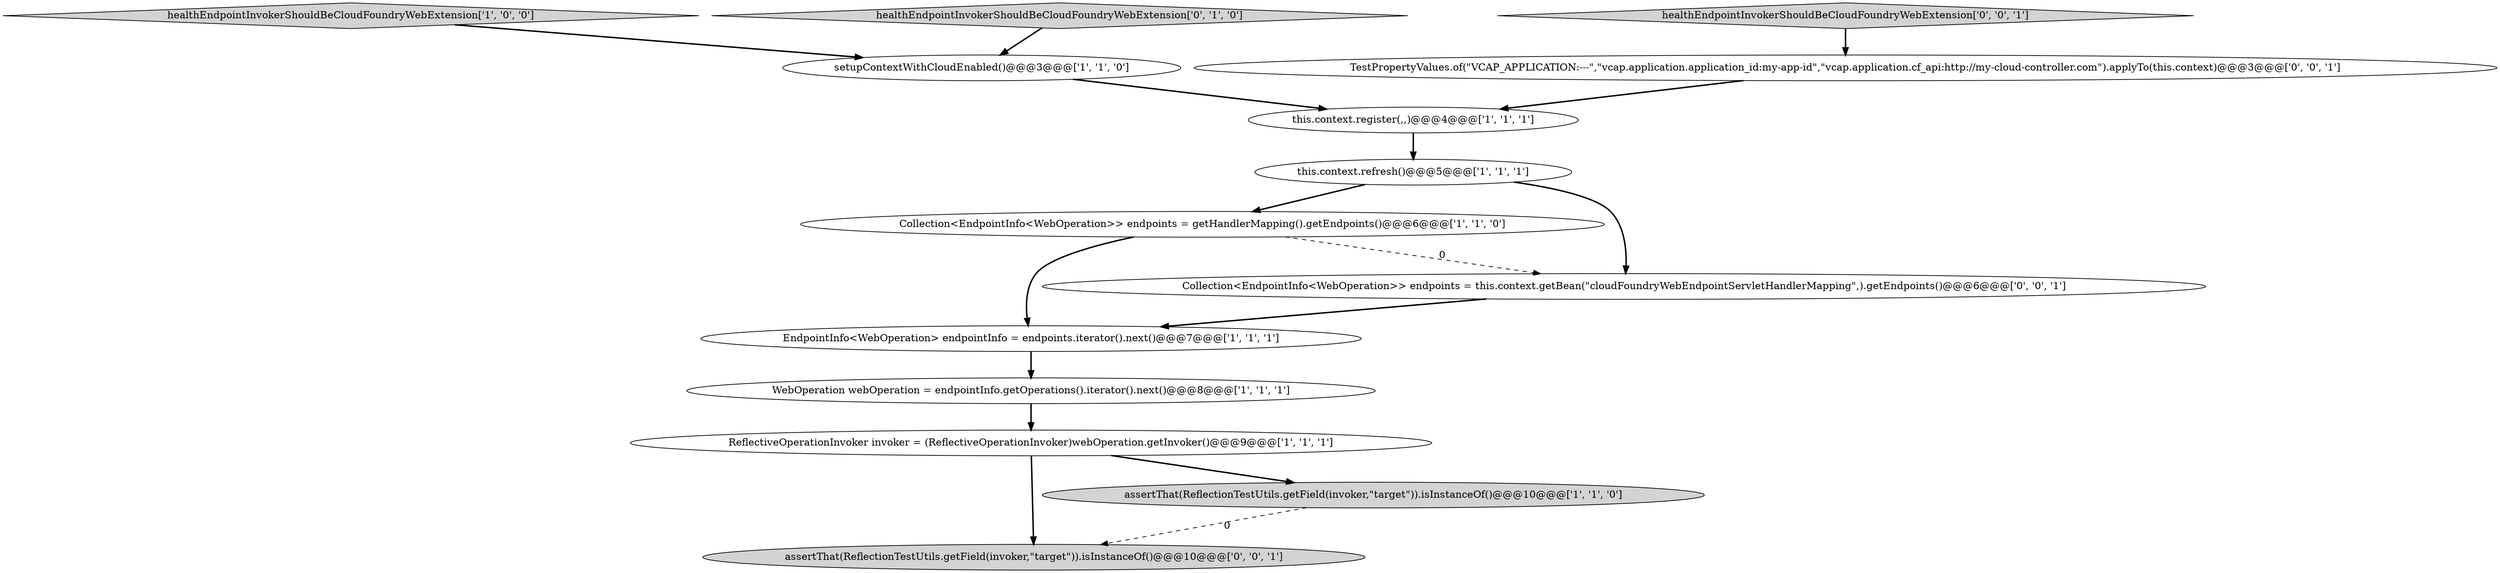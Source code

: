digraph {
1 [style = filled, label = "WebOperation webOperation = endpointInfo.getOperations().iterator().next()@@@8@@@['1', '1', '1']", fillcolor = white, shape = ellipse image = "AAA0AAABBB1BBB"];
7 [style = filled, label = "setupContextWithCloudEnabled()@@@3@@@['1', '1', '0']", fillcolor = white, shape = ellipse image = "AAA0AAABBB1BBB"];
3 [style = filled, label = "Collection<EndpointInfo<WebOperation>> endpoints = getHandlerMapping().getEndpoints()@@@6@@@['1', '1', '0']", fillcolor = white, shape = ellipse image = "AAA0AAABBB1BBB"];
4 [style = filled, label = "this.context.register(,,)@@@4@@@['1', '1', '1']", fillcolor = white, shape = ellipse image = "AAA0AAABBB1BBB"];
5 [style = filled, label = "healthEndpointInvokerShouldBeCloudFoundryWebExtension['1', '0', '0']", fillcolor = lightgray, shape = diamond image = "AAA0AAABBB1BBB"];
9 [style = filled, label = "healthEndpointInvokerShouldBeCloudFoundryWebExtension['0', '1', '0']", fillcolor = lightgray, shape = diamond image = "AAA0AAABBB2BBB"];
0 [style = filled, label = "EndpointInfo<WebOperation> endpointInfo = endpoints.iterator().next()@@@7@@@['1', '1', '1']", fillcolor = white, shape = ellipse image = "AAA0AAABBB1BBB"];
10 [style = filled, label = "Collection<EndpointInfo<WebOperation>> endpoints = this.context.getBean(\"cloudFoundryWebEndpointServletHandlerMapping\",).getEndpoints()@@@6@@@['0', '0', '1']", fillcolor = white, shape = ellipse image = "AAA0AAABBB3BBB"];
12 [style = filled, label = "healthEndpointInvokerShouldBeCloudFoundryWebExtension['0', '0', '1']", fillcolor = lightgray, shape = diamond image = "AAA0AAABBB3BBB"];
11 [style = filled, label = "assertThat(ReflectionTestUtils.getField(invoker,\"target\")).isInstanceOf()@@@10@@@['0', '0', '1']", fillcolor = lightgray, shape = ellipse image = "AAA0AAABBB3BBB"];
6 [style = filled, label = "assertThat(ReflectionTestUtils.getField(invoker,\"target\")).isInstanceOf()@@@10@@@['1', '1', '0']", fillcolor = lightgray, shape = ellipse image = "AAA0AAABBB1BBB"];
13 [style = filled, label = "TestPropertyValues.of(\"VCAP_APPLICATION:---\",\"vcap.application.application_id:my-app-id\",\"vcap.application.cf_api:http://my-cloud-controller.com\").applyTo(this.context)@@@3@@@['0', '0', '1']", fillcolor = white, shape = ellipse image = "AAA0AAABBB3BBB"];
8 [style = filled, label = "this.context.refresh()@@@5@@@['1', '1', '1']", fillcolor = white, shape = ellipse image = "AAA0AAABBB1BBB"];
2 [style = filled, label = "ReflectiveOperationInvoker invoker = (ReflectiveOperationInvoker)webOperation.getInvoker()@@@9@@@['1', '1', '1']", fillcolor = white, shape = ellipse image = "AAA0AAABBB1BBB"];
6->11 [style = dashed, label="0"];
4->8 [style = bold, label=""];
5->7 [style = bold, label=""];
8->10 [style = bold, label=""];
10->0 [style = bold, label=""];
1->2 [style = bold, label=""];
12->13 [style = bold, label=""];
3->10 [style = dashed, label="0"];
7->4 [style = bold, label=""];
9->7 [style = bold, label=""];
0->1 [style = bold, label=""];
2->6 [style = bold, label=""];
2->11 [style = bold, label=""];
3->0 [style = bold, label=""];
8->3 [style = bold, label=""];
13->4 [style = bold, label=""];
}

